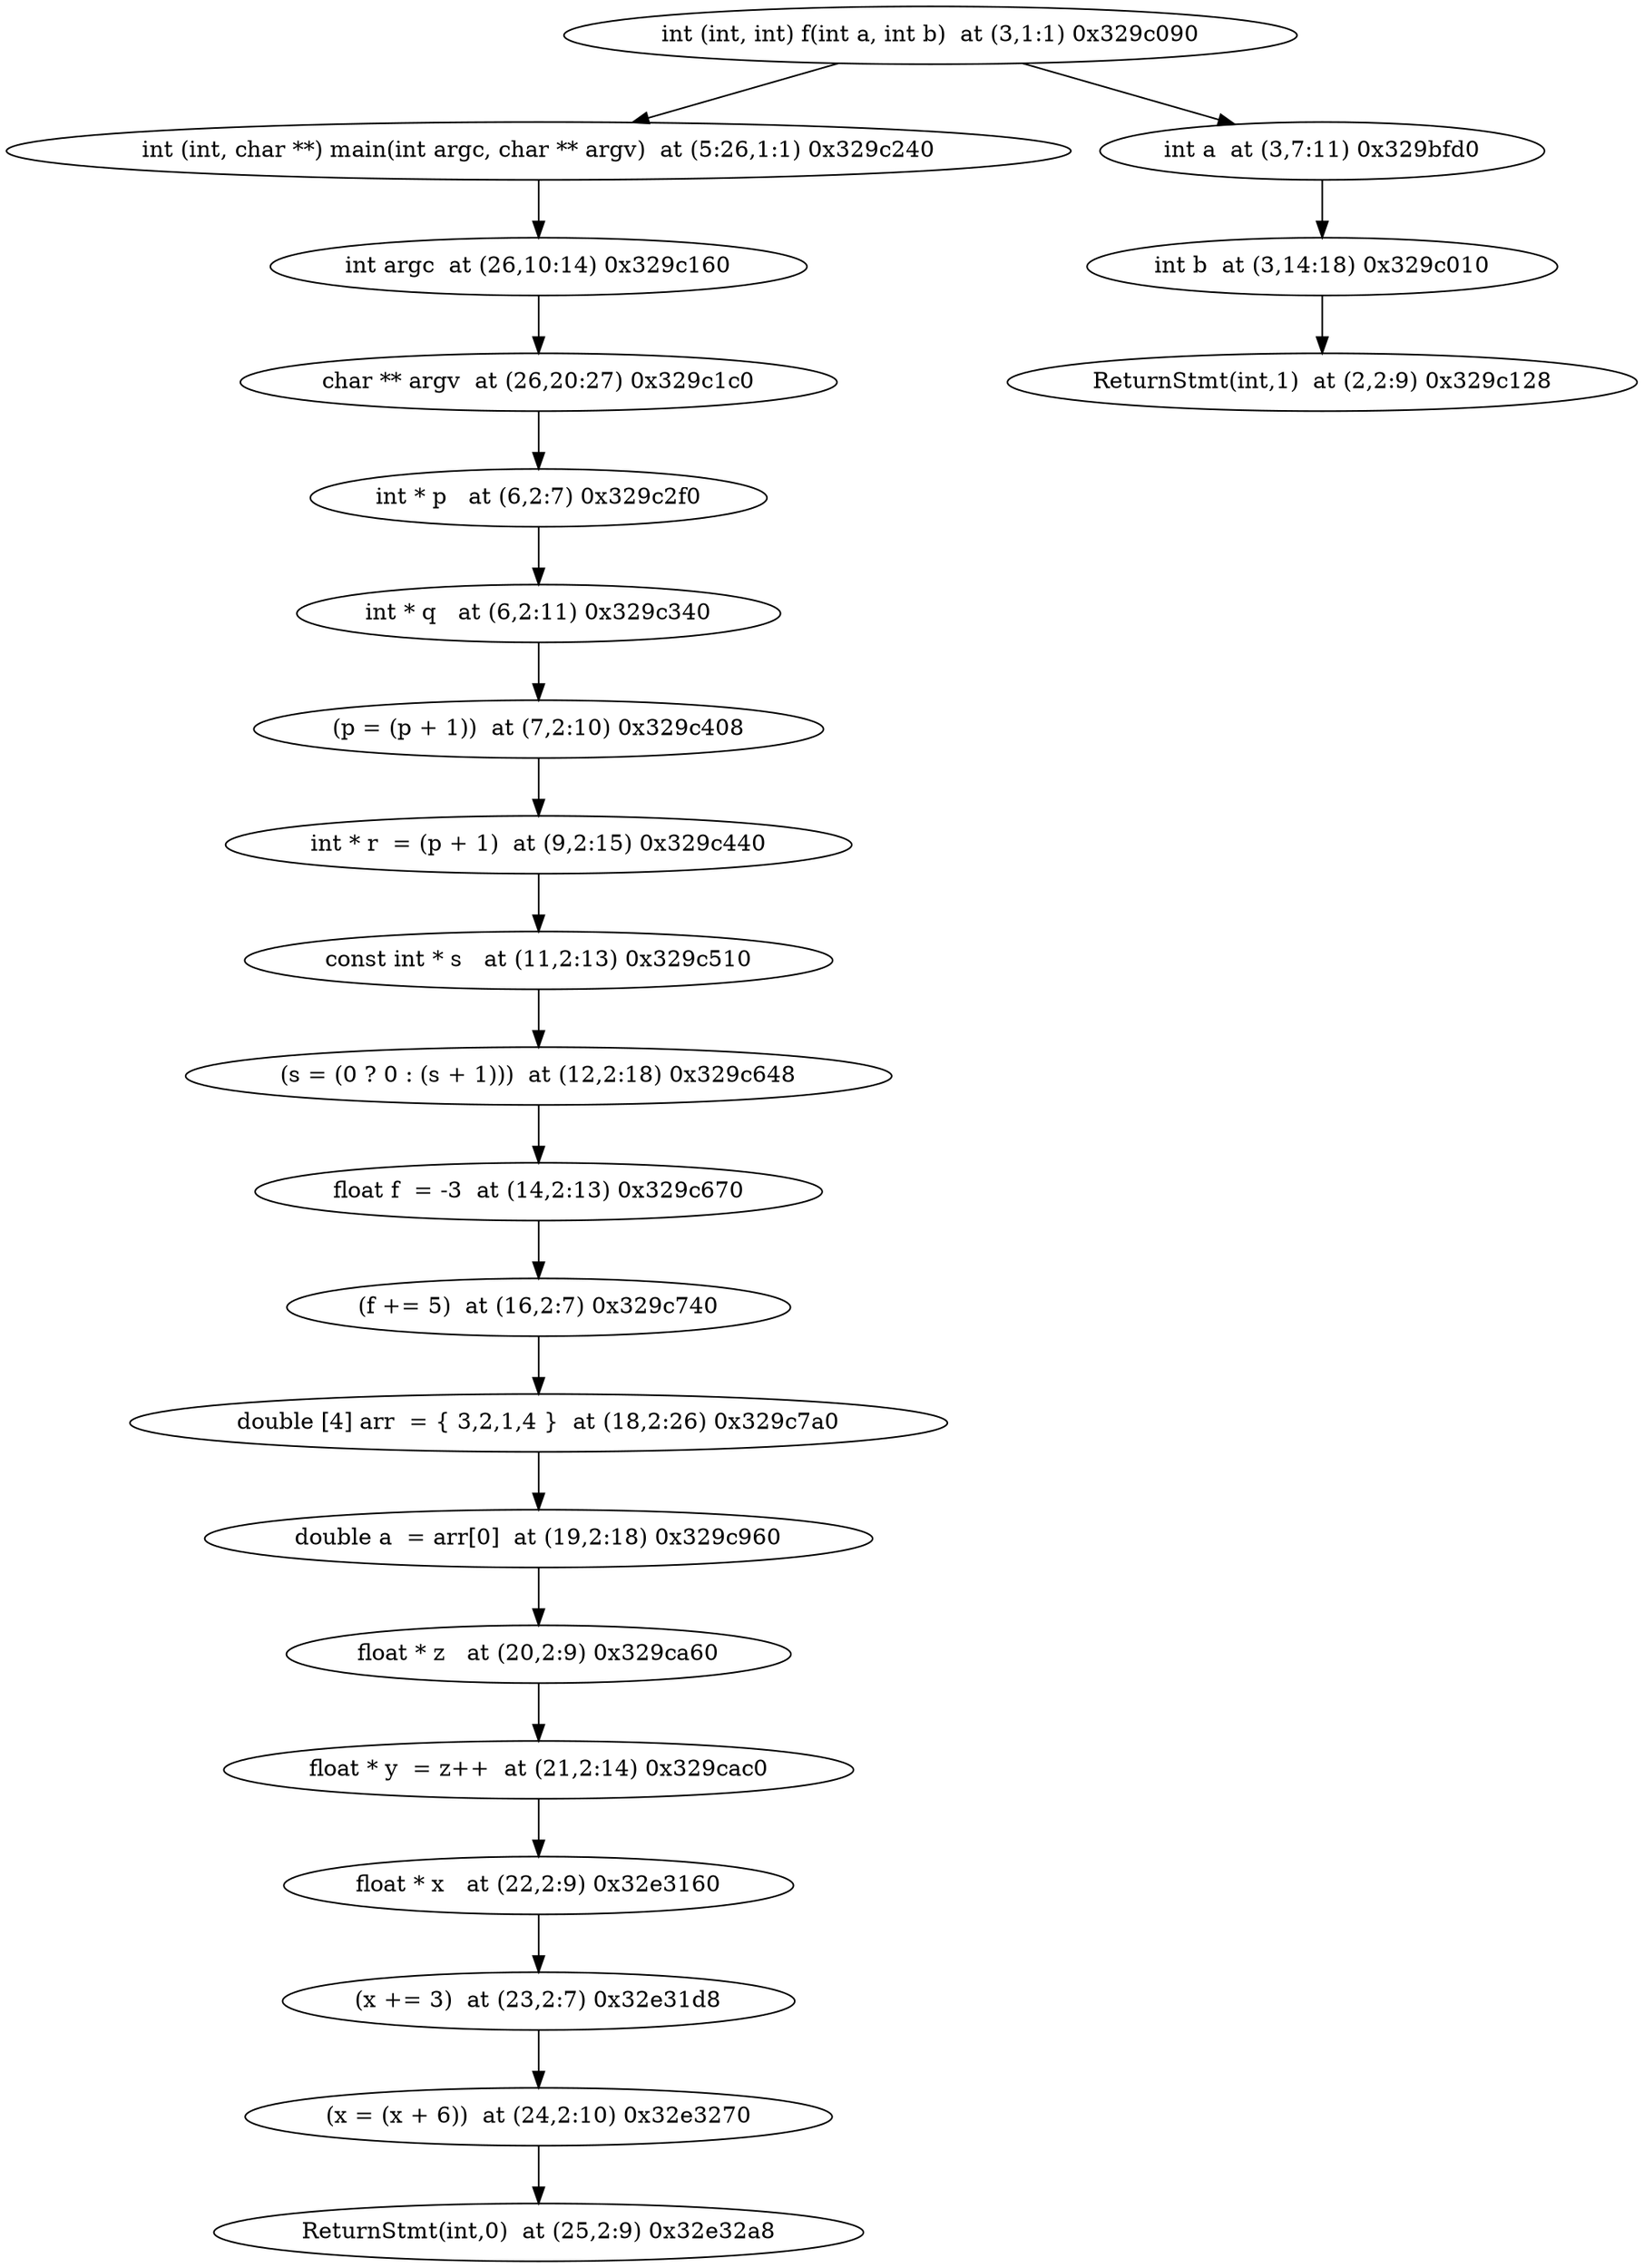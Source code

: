 digraph {
"int (int, int) f(int a, int b)  at (3,1:1) 0x329c090" -> "int (int, char **) main(int argc, char ** argv)  at (5:26,1:1) 0x329c240"
"int (int, char **) main(int argc, char ** argv)  at (5:26,1:1) 0x329c240" -> "int argc  at (26,10:14) 0x329c160"
"int argc  at (26,10:14) 0x329c160" -> "char ** argv  at (26,20:27) 0x329c1c0"
"char ** argv  at (26,20:27) 0x329c1c0" -> "int * p   at (6,2:7) 0x329c2f0"
"int * p   at (6,2:7) 0x329c2f0" -> "int * q   at (6,2:11) 0x329c340"
"int * q   at (6,2:11) 0x329c340" -> "(p = (p + 1))  at (7,2:10) 0x329c408"
"(p = (p + 1))  at (7,2:10) 0x329c408" -> "int * r  = (p + 1)  at (9,2:15) 0x329c440"
"int * r  = (p + 1)  at (9,2:15) 0x329c440" -> "const int * s   at (11,2:13) 0x329c510"
"const int * s   at (11,2:13) 0x329c510" -> "(s = (0 ? 0 : (s + 1)))  at (12,2:18) 0x329c648"
"(s = (0 ? 0 : (s + 1)))  at (12,2:18) 0x329c648" -> "float f  = -3  at (14,2:13) 0x329c670"
"float f  = -3  at (14,2:13) 0x329c670" -> "(f += 5)  at (16,2:7) 0x329c740"
"(f += 5)  at (16,2:7) 0x329c740" -> "double [4] arr  = { 3,2,1,4 }  at (18,2:26) 0x329c7a0"
"double [4] arr  = { 3,2,1,4 }  at (18,2:26) 0x329c7a0" -> "double a  = arr[0]  at (19,2:18) 0x329c960"
"double a  = arr[0]  at (19,2:18) 0x329c960" -> "float * z   at (20,2:9) 0x329ca60"
"float * z   at (20,2:9) 0x329ca60" -> "float * y  = z++  at (21,2:14) 0x329cac0"
"float * y  = z++  at (21,2:14) 0x329cac0" -> "float * x   at (22,2:9) 0x32e3160"
"float * x   at (22,2:9) 0x32e3160" -> "(x += 3)  at (23,2:7) 0x32e31d8"
"(x += 3)  at (23,2:7) 0x32e31d8" -> "(x = (x + 6))  at (24,2:10) 0x32e3270"
"(x = (x + 6))  at (24,2:10) 0x32e3270" -> "ReturnStmt(int,0)  at (25,2:9) 0x32e32a8"
"ReturnStmt(int,0)  at (25,2:9) 0x32e32a8"
"int (int, int) f(int a, int b)  at (3,1:1) 0x329c090" -> "int a  at (3,7:11) 0x329bfd0"
"int a  at (3,7:11) 0x329bfd0" -> "int b  at (3,14:18) 0x329c010"
"int b  at (3,14:18) 0x329c010" -> "ReturnStmt(int,1)  at (2,2:9) 0x329c128"
"ReturnStmt(int,1)  at (2,2:9) 0x329c128"
}